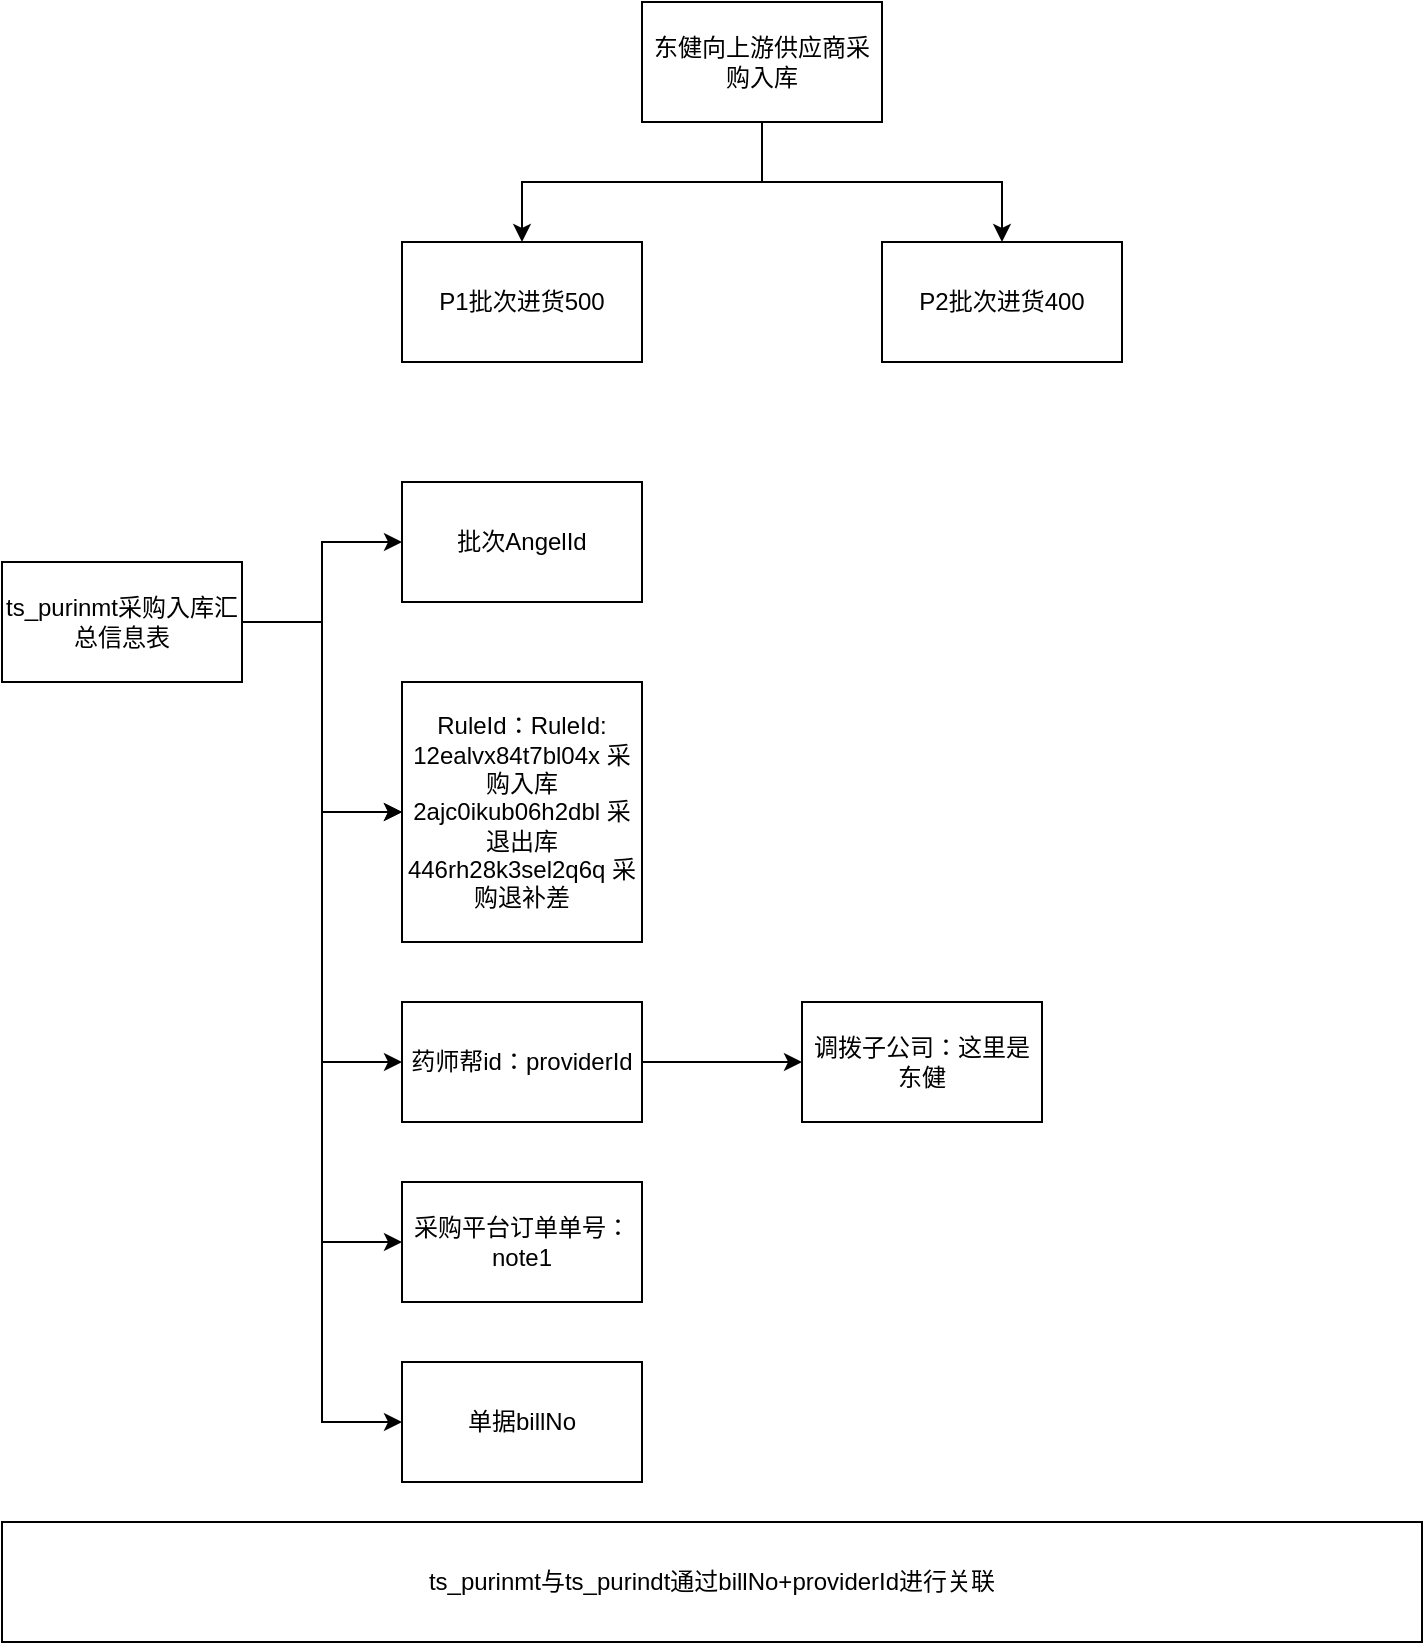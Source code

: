 <mxfile version="14.9.8" type="github">
  <diagram id="8xRUTOPSy6BMz55XuLGl" name="Page-1">
    <mxGraphModel dx="1422" dy="762" grid="1" gridSize="10" guides="1" tooltips="1" connect="1" arrows="1" fold="1" page="1" pageScale="1" pageWidth="827" pageHeight="1169" math="0" shadow="0">
      <root>
        <mxCell id="0" />
        <mxCell id="1" parent="0" />
        <mxCell id="I3DH05FhnN25VYik7rHy-8" style="edgeStyle=orthogonalEdgeStyle;rounded=0;orthogonalLoop=1;jettySize=auto;html=1;entryX=0.5;entryY=0;entryDx=0;entryDy=0;" edge="1" parent="1" source="I3DH05FhnN25VYik7rHy-5" target="I3DH05FhnN25VYik7rHy-6">
          <mxGeometry relative="1" as="geometry" />
        </mxCell>
        <mxCell id="I3DH05FhnN25VYik7rHy-9" style="edgeStyle=orthogonalEdgeStyle;rounded=0;orthogonalLoop=1;jettySize=auto;html=1;" edge="1" parent="1" source="I3DH05FhnN25VYik7rHy-5" target="I3DH05FhnN25VYik7rHy-7">
          <mxGeometry relative="1" as="geometry" />
        </mxCell>
        <mxCell id="I3DH05FhnN25VYik7rHy-5" value="东健向上游供应商采购入库" style="rounded=0;whiteSpace=wrap;html=1;" vertex="1" parent="1">
          <mxGeometry x="360" y="40" width="120" height="60" as="geometry" />
        </mxCell>
        <mxCell id="I3DH05FhnN25VYik7rHy-6" value="P1批次进货500" style="rounded=0;whiteSpace=wrap;html=1;" vertex="1" parent="1">
          <mxGeometry x="240" y="160" width="120" height="60" as="geometry" />
        </mxCell>
        <mxCell id="I3DH05FhnN25VYik7rHy-7" value="P2批次进货400" style="rounded=0;whiteSpace=wrap;html=1;" vertex="1" parent="1">
          <mxGeometry x="480" y="160" width="120" height="60" as="geometry" />
        </mxCell>
        <mxCell id="I3DH05FhnN25VYik7rHy-12" style="edgeStyle=orthogonalEdgeStyle;rounded=0;orthogonalLoop=1;jettySize=auto;html=1;entryX=0;entryY=0.5;entryDx=0;entryDy=0;" edge="1" parent="1" source="I3DH05FhnN25VYik7rHy-10" target="I3DH05FhnN25VYik7rHy-11">
          <mxGeometry relative="1" as="geometry" />
        </mxCell>
        <mxCell id="I3DH05FhnN25VYik7rHy-14" style="edgeStyle=orthogonalEdgeStyle;rounded=0;orthogonalLoop=1;jettySize=auto;html=1;entryX=0;entryY=0.5;entryDx=0;entryDy=0;" edge="1" parent="1" source="I3DH05FhnN25VYik7rHy-10" target="I3DH05FhnN25VYik7rHy-13">
          <mxGeometry relative="1" as="geometry" />
        </mxCell>
        <mxCell id="I3DH05FhnN25VYik7rHy-16" style="edgeStyle=orthogonalEdgeStyle;rounded=0;orthogonalLoop=1;jettySize=auto;html=1;entryX=0;entryY=0.5;entryDx=0;entryDy=0;" edge="1" parent="1" source="I3DH05FhnN25VYik7rHy-10" target="I3DH05FhnN25VYik7rHy-15">
          <mxGeometry relative="1" as="geometry" />
        </mxCell>
        <mxCell id="I3DH05FhnN25VYik7rHy-19" value="" style="edgeStyle=orthogonalEdgeStyle;rounded=0;orthogonalLoop=1;jettySize=auto;html=1;" edge="1" parent="1" source="I3DH05FhnN25VYik7rHy-10" target="I3DH05FhnN25VYik7rHy-13">
          <mxGeometry relative="1" as="geometry" />
        </mxCell>
        <mxCell id="I3DH05FhnN25VYik7rHy-21" style="edgeStyle=orthogonalEdgeStyle;rounded=0;orthogonalLoop=1;jettySize=auto;html=1;entryX=0;entryY=0.5;entryDx=0;entryDy=0;" edge="1" parent="1" source="I3DH05FhnN25VYik7rHy-10" target="I3DH05FhnN25VYik7rHy-20">
          <mxGeometry relative="1" as="geometry" />
        </mxCell>
        <mxCell id="I3DH05FhnN25VYik7rHy-23" style="edgeStyle=orthogonalEdgeStyle;rounded=0;orthogonalLoop=1;jettySize=auto;html=1;entryX=0;entryY=0.5;entryDx=0;entryDy=0;" edge="1" parent="1" source="I3DH05FhnN25VYik7rHy-10" target="I3DH05FhnN25VYik7rHy-22">
          <mxGeometry relative="1" as="geometry" />
        </mxCell>
        <mxCell id="I3DH05FhnN25VYik7rHy-10" value="ts_purinmt采购入库汇总信息表" style="rounded=0;whiteSpace=wrap;html=1;" vertex="1" parent="1">
          <mxGeometry x="40" y="320" width="120" height="60" as="geometry" />
        </mxCell>
        <mxCell id="I3DH05FhnN25VYik7rHy-11" value="批次AngelId" style="rounded=0;whiteSpace=wrap;html=1;" vertex="1" parent="1">
          <mxGeometry x="240" y="280" width="120" height="60" as="geometry" />
        </mxCell>
        <mxCell id="I3DH05FhnN25VYik7rHy-13" value="RuleId：&lt;span&gt;RuleId:&lt;/span&gt;&lt;div&gt;12ealvx84t7bl04x 采购入库&lt;/div&gt;&lt;div&gt;2ajc0ikub06h2dbl 采退出库446rh28k3sel2q6q 采购退补差&lt;/div&gt;" style="rounded=0;whiteSpace=wrap;html=1;" vertex="1" parent="1">
          <mxGeometry x="240" y="380" width="120" height="130" as="geometry" />
        </mxCell>
        <mxCell id="I3DH05FhnN25VYik7rHy-18" value="" style="edgeStyle=orthogonalEdgeStyle;rounded=0;orthogonalLoop=1;jettySize=auto;html=1;" edge="1" parent="1" source="I3DH05FhnN25VYik7rHy-15" target="I3DH05FhnN25VYik7rHy-17">
          <mxGeometry relative="1" as="geometry" />
        </mxCell>
        <mxCell id="I3DH05FhnN25VYik7rHy-15" value="药师帮id：providerId" style="rounded=0;whiteSpace=wrap;html=1;" vertex="1" parent="1">
          <mxGeometry x="240" y="540" width="120" height="60" as="geometry" />
        </mxCell>
        <mxCell id="I3DH05FhnN25VYik7rHy-17" value="调拨子公司：这里是东健" style="rounded=0;whiteSpace=wrap;html=1;" vertex="1" parent="1">
          <mxGeometry x="440" y="540" width="120" height="60" as="geometry" />
        </mxCell>
        <mxCell id="I3DH05FhnN25VYik7rHy-20" value="采购平台订单单号：note1" style="rounded=0;whiteSpace=wrap;html=1;" vertex="1" parent="1">
          <mxGeometry x="240" y="630" width="120" height="60" as="geometry" />
        </mxCell>
        <mxCell id="I3DH05FhnN25VYik7rHy-22" value="单据billNo" style="rounded=0;whiteSpace=wrap;html=1;" vertex="1" parent="1">
          <mxGeometry x="240" y="720" width="120" height="60" as="geometry" />
        </mxCell>
        <mxCell id="I3DH05FhnN25VYik7rHy-24" value="&lt;span&gt;ts_purinmt与&lt;/span&gt;ts_purindt通过billNo+providerId进行关联" style="rounded=0;whiteSpace=wrap;html=1;" vertex="1" parent="1">
          <mxGeometry x="40" y="800" width="710" height="60" as="geometry" />
        </mxCell>
      </root>
    </mxGraphModel>
  </diagram>
</mxfile>
